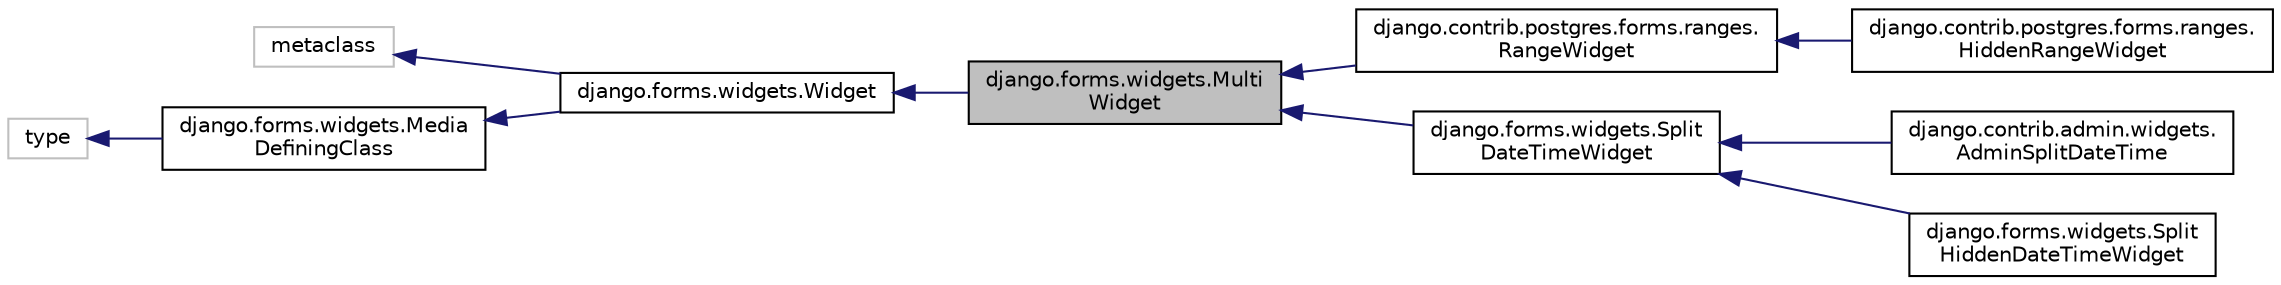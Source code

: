 digraph "django.forms.widgets.MultiWidget"
{
 // LATEX_PDF_SIZE
  edge [fontname="Helvetica",fontsize="10",labelfontname="Helvetica",labelfontsize="10"];
  node [fontname="Helvetica",fontsize="10",shape=record];
  rankdir="LR";
  Node1 [label="django.forms.widgets.Multi\lWidget",height=0.2,width=0.4,color="black", fillcolor="grey75", style="filled", fontcolor="black",tooltip=" "];
  Node2 -> Node1 [dir="back",color="midnightblue",fontsize="10",style="solid",fontname="Helvetica"];
  Node2 [label="django.forms.widgets.Widget",height=0.2,width=0.4,color="black", fillcolor="white", style="filled",URL="$d4/d5e/classdjango_1_1forms_1_1widgets_1_1_widget.html",tooltip=" "];
  Node3 -> Node2 [dir="back",color="midnightblue",fontsize="10",style="solid",fontname="Helvetica"];
  Node3 [label="metaclass",height=0.2,width=0.4,color="grey75", fillcolor="white", style="filled",tooltip=" "];
  Node4 -> Node2 [dir="back",color="midnightblue",fontsize="10",style="solid",fontname="Helvetica"];
  Node4 [label="django.forms.widgets.Media\lDefiningClass",height=0.2,width=0.4,color="black", fillcolor="white", style="filled",URL="$de/d5f/classdjango_1_1forms_1_1widgets_1_1_media_defining_class.html",tooltip=" "];
  Node5 -> Node4 [dir="back",color="midnightblue",fontsize="10",style="solid",fontname="Helvetica"];
  Node5 [label="type",height=0.2,width=0.4,color="grey75", fillcolor="white", style="filled",tooltip=" "];
  Node1 -> Node6 [dir="back",color="midnightblue",fontsize="10",style="solid",fontname="Helvetica"];
  Node6 [label="django.contrib.postgres.forms.ranges.\lRangeWidget",height=0.2,width=0.4,color="black", fillcolor="white", style="filled",URL="$d6/d65/classdjango_1_1contrib_1_1postgres_1_1forms_1_1ranges_1_1_range_widget.html",tooltip=" "];
  Node6 -> Node7 [dir="back",color="midnightblue",fontsize="10",style="solid",fontname="Helvetica"];
  Node7 [label="django.contrib.postgres.forms.ranges.\lHiddenRangeWidget",height=0.2,width=0.4,color="black", fillcolor="white", style="filled",URL="$da/ded/classdjango_1_1contrib_1_1postgres_1_1forms_1_1ranges_1_1_hidden_range_widget.html",tooltip=" "];
  Node1 -> Node8 [dir="back",color="midnightblue",fontsize="10",style="solid",fontname="Helvetica"];
  Node8 [label="django.forms.widgets.Split\lDateTimeWidget",height=0.2,width=0.4,color="black", fillcolor="white", style="filled",URL="$df/db4/classdjango_1_1forms_1_1widgets_1_1_split_date_time_widget.html",tooltip=" "];
  Node8 -> Node9 [dir="back",color="midnightblue",fontsize="10",style="solid",fontname="Helvetica"];
  Node9 [label="django.contrib.admin.widgets.\lAdminSplitDateTime",height=0.2,width=0.4,color="black", fillcolor="white", style="filled",URL="$dc/dfd/classdjango_1_1contrib_1_1admin_1_1widgets_1_1_admin_split_date_time.html",tooltip=" "];
  Node8 -> Node10 [dir="back",color="midnightblue",fontsize="10",style="solid",fontname="Helvetica"];
  Node10 [label="django.forms.widgets.Split\lHiddenDateTimeWidget",height=0.2,width=0.4,color="black", fillcolor="white", style="filled",URL="$d1/def/classdjango_1_1forms_1_1widgets_1_1_split_hidden_date_time_widget.html",tooltip=" "];
}
